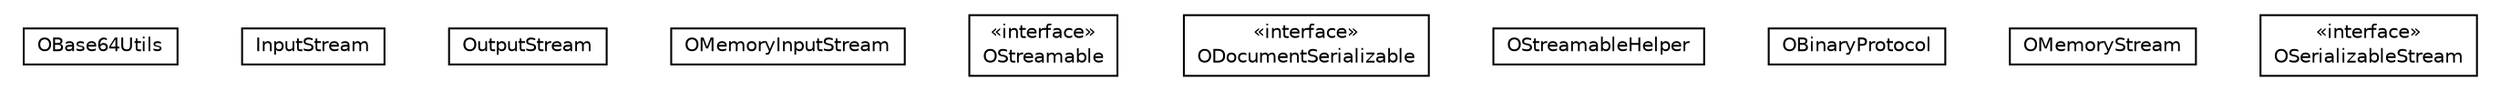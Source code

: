 #!/usr/local/bin/dot
#
# Class diagram 
# Generated by UMLGraph version R5_6-24-gf6e263 (http://www.umlgraph.org/)
#

digraph G {
	edge [fontname="Helvetica",fontsize=10,labelfontname="Helvetica",labelfontsize=10];
	node [fontname="Helvetica",fontsize=10,shape=plaintext];
	nodesep=0.25;
	ranksep=0.5;
	// com.orientechnologies.orient.core.serialization.OBase64Utils
	c165542 [label=<<table title="com.orientechnologies.orient.core.serialization.OBase64Utils" border="0" cellborder="1" cellspacing="0" cellpadding="2" port="p" href="./OBase64Utils.html">
		<tr><td><table border="0" cellspacing="0" cellpadding="1">
<tr><td align="center" balign="center"> OBase64Utils </td></tr>
		</table></td></tr>
		</table>>, URL="./OBase64Utils.html", fontname="Helvetica", fontcolor="black", fontsize=10.0];
	// com.orientechnologies.orient.core.serialization.OBase64Utils.InputStream
	c165543 [label=<<table title="com.orientechnologies.orient.core.serialization.OBase64Utils.InputStream" border="0" cellborder="1" cellspacing="0" cellpadding="2" port="p" href="./OBase64Utils.InputStream.html">
		<tr><td><table border="0" cellspacing="0" cellpadding="1">
<tr><td align="center" balign="center"> InputStream </td></tr>
		</table></td></tr>
		</table>>, URL="./OBase64Utils.InputStream.html", fontname="Helvetica", fontcolor="black", fontsize=10.0];
	// com.orientechnologies.orient.core.serialization.OBase64Utils.OutputStream
	c165544 [label=<<table title="com.orientechnologies.orient.core.serialization.OBase64Utils.OutputStream" border="0" cellborder="1" cellspacing="0" cellpadding="2" port="p" href="./OBase64Utils.OutputStream.html">
		<tr><td><table border="0" cellspacing="0" cellpadding="1">
<tr><td align="center" balign="center"> OutputStream </td></tr>
		</table></td></tr>
		</table>>, URL="./OBase64Utils.OutputStream.html", fontname="Helvetica", fontcolor="black", fontsize=10.0];
	// com.orientechnologies.orient.core.serialization.OMemoryInputStream
	c165545 [label=<<table title="com.orientechnologies.orient.core.serialization.OMemoryInputStream" border="0" cellborder="1" cellspacing="0" cellpadding="2" port="p" href="./OMemoryInputStream.html">
		<tr><td><table border="0" cellspacing="0" cellpadding="1">
<tr><td align="center" balign="center"> OMemoryInputStream </td></tr>
		</table></td></tr>
		</table>>, URL="./OMemoryInputStream.html", fontname="Helvetica", fontcolor="black", fontsize=10.0];
	// com.orientechnologies.orient.core.serialization.OStreamable
	c165546 [label=<<table title="com.orientechnologies.orient.core.serialization.OStreamable" border="0" cellborder="1" cellspacing="0" cellpadding="2" port="p" href="./OStreamable.html">
		<tr><td><table border="0" cellspacing="0" cellpadding="1">
<tr><td align="center" balign="center"> &#171;interface&#187; </td></tr>
<tr><td align="center" balign="center"> OStreamable </td></tr>
		</table></td></tr>
		</table>>, URL="./OStreamable.html", fontname="Helvetica", fontcolor="black", fontsize=10.0];
	// com.orientechnologies.orient.core.serialization.ODocumentSerializable
	c165547 [label=<<table title="com.orientechnologies.orient.core.serialization.ODocumentSerializable" border="0" cellborder="1" cellspacing="0" cellpadding="2" port="p" href="./ODocumentSerializable.html">
		<tr><td><table border="0" cellspacing="0" cellpadding="1">
<tr><td align="center" balign="center"> &#171;interface&#187; </td></tr>
<tr><td align="center" balign="center"> ODocumentSerializable </td></tr>
		</table></td></tr>
		</table>>, URL="./ODocumentSerializable.html", fontname="Helvetica", fontcolor="black", fontsize=10.0];
	// com.orientechnologies.orient.core.serialization.OStreamableHelper
	c165548 [label=<<table title="com.orientechnologies.orient.core.serialization.OStreamableHelper" border="0" cellborder="1" cellspacing="0" cellpadding="2" port="p" href="./OStreamableHelper.html">
		<tr><td><table border="0" cellspacing="0" cellpadding="1">
<tr><td align="center" balign="center"> OStreamableHelper </td></tr>
		</table></td></tr>
		</table>>, URL="./OStreamableHelper.html", fontname="Helvetica", fontcolor="black", fontsize=10.0];
	// com.orientechnologies.orient.core.serialization.OBinaryProtocol
	c165549 [label=<<table title="com.orientechnologies.orient.core.serialization.OBinaryProtocol" border="0" cellborder="1" cellspacing="0" cellpadding="2" port="p" href="./OBinaryProtocol.html">
		<tr><td><table border="0" cellspacing="0" cellpadding="1">
<tr><td align="center" balign="center"> OBinaryProtocol </td></tr>
		</table></td></tr>
		</table>>, URL="./OBinaryProtocol.html", fontname="Helvetica", fontcolor="black", fontsize=10.0];
	// com.orientechnologies.orient.core.serialization.OMemoryStream
	c165550 [label=<<table title="com.orientechnologies.orient.core.serialization.OMemoryStream" border="0" cellborder="1" cellspacing="0" cellpadding="2" port="p" href="./OMemoryStream.html">
		<tr><td><table border="0" cellspacing="0" cellpadding="1">
<tr><td align="center" balign="center"> OMemoryStream </td></tr>
		</table></td></tr>
		</table>>, URL="./OMemoryStream.html", fontname="Helvetica", fontcolor="black", fontsize=10.0];
	// com.orientechnologies.orient.core.serialization.OSerializableStream
	c165551 [label=<<table title="com.orientechnologies.orient.core.serialization.OSerializableStream" border="0" cellborder="1" cellspacing="0" cellpadding="2" port="p" href="./OSerializableStream.html">
		<tr><td><table border="0" cellspacing="0" cellpadding="1">
<tr><td align="center" balign="center"> &#171;interface&#187; </td></tr>
<tr><td align="center" balign="center"> OSerializableStream </td></tr>
		</table></td></tr>
		</table>>, URL="./OSerializableStream.html", fontname="Helvetica", fontcolor="black", fontsize=10.0];
}

